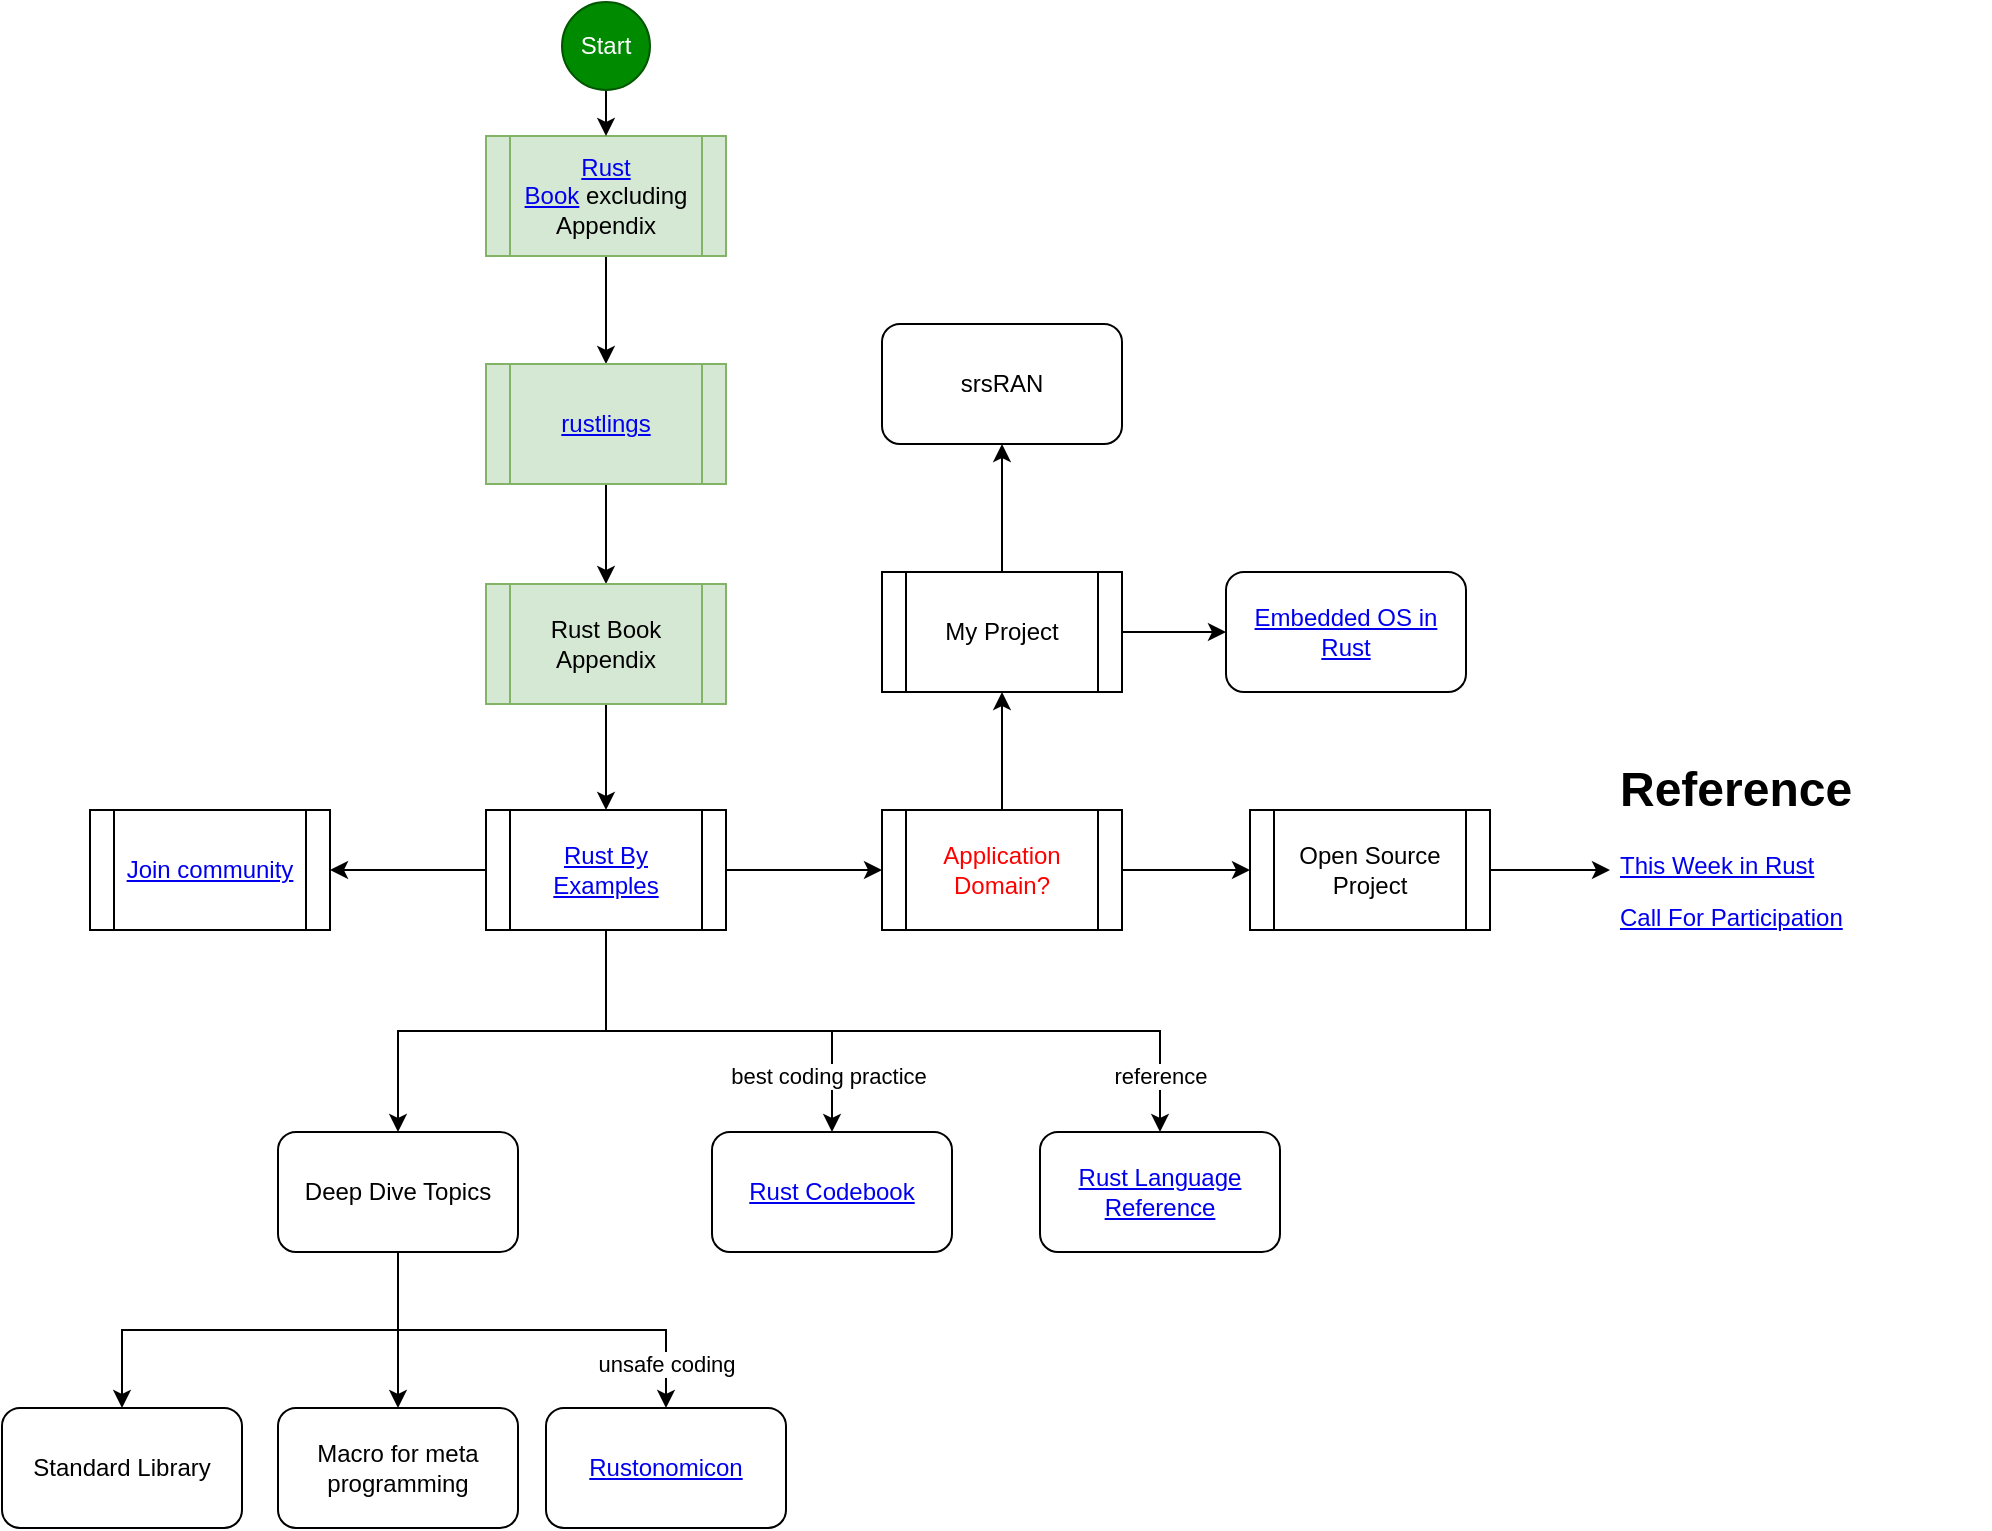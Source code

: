 <mxfile version="18.1.1" type="github">
  <diagram id="PBkYrD5w5cS4U47afEp-" name="roadmap">
    <mxGraphModel dx="1038" dy="579" grid="0" gridSize="10" guides="1" tooltips="1" connect="1" arrows="1" fold="1" page="1" pageScale="1" pageWidth="827" pageHeight="1169" math="0" shadow="0">
      <root>
        <mxCell id="0" />
        <mxCell id="1" parent="0" />
        <mxCell id="ulpQKY1A7-1UQrpSVsIB-3" value="" style="edgeStyle=orthogonalEdgeStyle;rounded=0;orthogonalLoop=1;jettySize=auto;html=1;" edge="1" parent="1" source="ulpQKY1A7-1UQrpSVsIB-1" target="ulpQKY1A7-1UQrpSVsIB-2">
          <mxGeometry relative="1" as="geometry" />
        </mxCell>
        <mxCell id="ulpQKY1A7-1UQrpSVsIB-1" value="&lt;a href=&quot;https://doc.rust-lang.org/book/&quot;&gt;Rust Book&lt;/a&gt;&amp;nbsp;excluding Appendix" style="shape=process;whiteSpace=wrap;html=1;backgroundOutline=1;fillColor=#d5e8d4;strokeColor=#82b366;" vertex="1" parent="1">
          <mxGeometry x="257" y="91" width="120" height="60" as="geometry" />
        </mxCell>
        <mxCell id="ulpQKY1A7-1UQrpSVsIB-5" value="" style="edgeStyle=orthogonalEdgeStyle;rounded=0;orthogonalLoop=1;jettySize=auto;html=1;exitX=0.5;exitY=1;exitDx=0;exitDy=0;" edge="1" parent="1" source="ulpQKY1A7-1UQrpSVsIB-6" target="ulpQKY1A7-1UQrpSVsIB-4">
          <mxGeometry relative="1" as="geometry" />
        </mxCell>
        <mxCell id="ulpQKY1A7-1UQrpSVsIB-7" value="" style="edgeStyle=orthogonalEdgeStyle;rounded=0;orthogonalLoop=1;jettySize=auto;html=1;" edge="1" parent="1" source="ulpQKY1A7-1UQrpSVsIB-2" target="ulpQKY1A7-1UQrpSVsIB-6">
          <mxGeometry relative="1" as="geometry" />
        </mxCell>
        <mxCell id="ulpQKY1A7-1UQrpSVsIB-2" value="&lt;a href=&quot;https://github.com/rust-lang/rustlings/&quot;&gt;rustlings&lt;/a&gt;" style="shape=process;whiteSpace=wrap;html=1;backgroundOutline=1;fillColor=#d5e8d4;strokeColor=#82b366;" vertex="1" parent="1">
          <mxGeometry x="257" y="205" width="120" height="60" as="geometry" />
        </mxCell>
        <mxCell id="ulpQKY1A7-1UQrpSVsIB-9" value="" style="edgeStyle=orthogonalEdgeStyle;rounded=0;orthogonalLoop=1;jettySize=auto;html=1;exitX=1;exitY=0.5;exitDx=0;exitDy=0;" edge="1" parent="1" source="ulpQKY1A7-1UQrpSVsIB-13" target="ulpQKY1A7-1UQrpSVsIB-8">
          <mxGeometry relative="1" as="geometry" />
        </mxCell>
        <mxCell id="ulpQKY1A7-1UQrpSVsIB-19" value="" style="edgeStyle=orthogonalEdgeStyle;rounded=0;orthogonalLoop=1;jettySize=auto;html=1;" edge="1" parent="1" source="ulpQKY1A7-1UQrpSVsIB-4" target="ulpQKY1A7-1UQrpSVsIB-18">
          <mxGeometry relative="1" as="geometry" />
        </mxCell>
        <mxCell id="ulpQKY1A7-1UQrpSVsIB-36" value="" style="edgeStyle=orthogonalEdgeStyle;rounded=0;orthogonalLoop=1;jettySize=auto;html=1;exitX=0.5;exitY=1;exitDx=0;exitDy=0;" edge="1" parent="1" source="ulpQKY1A7-1UQrpSVsIB-4" target="ulpQKY1A7-1UQrpSVsIB-35">
          <mxGeometry relative="1" as="geometry" />
        </mxCell>
        <mxCell id="ulpQKY1A7-1UQrpSVsIB-44" value="" style="edgeStyle=orthogonalEdgeStyle;rounded=0;orthogonalLoop=1;jettySize=auto;html=1;" edge="1" parent="1" source="ulpQKY1A7-1UQrpSVsIB-4" target="ulpQKY1A7-1UQrpSVsIB-13">
          <mxGeometry relative="1" as="geometry" />
        </mxCell>
        <mxCell id="ulpQKY1A7-1UQrpSVsIB-62" value="&lt;font color=&quot;#000000&quot;&gt;best coding practice&lt;/font&gt;" style="edgeStyle=orthogonalEdgeStyle;rounded=0;orthogonalLoop=1;jettySize=auto;html=1;entryX=0.5;entryY=0;entryDx=0;entryDy=0;fontColor=#FF0000;exitX=0.5;exitY=1;exitDx=0;exitDy=0;" edge="1" parent="1" source="ulpQKY1A7-1UQrpSVsIB-4" target="ulpQKY1A7-1UQrpSVsIB-64">
          <mxGeometry x="0.736" y="-2" relative="1" as="geometry">
            <mxPoint x="515" y="544" as="targetPoint" />
            <mxPoint as="offset" />
          </mxGeometry>
        </mxCell>
        <mxCell id="ulpQKY1A7-1UQrpSVsIB-4" value="&lt;a href=&quot;https://doc.rust-lang.org/stable/rust-by-example/&quot;&gt;Rust By Examples&lt;/a&gt;" style="shape=process;whiteSpace=wrap;html=1;backgroundOutline=1;" vertex="1" parent="1">
          <mxGeometry x="257" y="428" width="120" height="60" as="geometry" />
        </mxCell>
        <mxCell id="ulpQKY1A7-1UQrpSVsIB-6" value="Rust Book Appendix" style="shape=process;whiteSpace=wrap;html=1;backgroundOutline=1;fillColor=#d5e8d4;strokeColor=#82b366;" vertex="1" parent="1">
          <mxGeometry x="257" y="315" width="120" height="60" as="geometry" />
        </mxCell>
        <mxCell id="ulpQKY1A7-1UQrpSVsIB-11" value="" style="edgeStyle=orthogonalEdgeStyle;rounded=0;orthogonalLoop=1;jettySize=auto;html=1;exitX=0.5;exitY=0;exitDx=0;exitDy=0;" edge="1" parent="1" source="ulpQKY1A7-1UQrpSVsIB-13" target="ulpQKY1A7-1UQrpSVsIB-10">
          <mxGeometry relative="1" as="geometry" />
        </mxCell>
        <mxCell id="ulpQKY1A7-1UQrpSVsIB-53" style="edgeStyle=orthogonalEdgeStyle;rounded=0;orthogonalLoop=1;jettySize=auto;html=1;entryX=0;entryY=0.5;entryDx=0;entryDy=0;" edge="1" parent="1" source="ulpQKY1A7-1UQrpSVsIB-8" target="ulpQKY1A7-1UQrpSVsIB-52">
          <mxGeometry relative="1" as="geometry" />
        </mxCell>
        <mxCell id="ulpQKY1A7-1UQrpSVsIB-8" value="Open Source Project" style="shape=process;whiteSpace=wrap;html=1;backgroundOutline=1;" vertex="1" parent="1">
          <mxGeometry x="639" y="428" width="120" height="60" as="geometry" />
        </mxCell>
        <mxCell id="ulpQKY1A7-1UQrpSVsIB-55" value="" style="edgeStyle=orthogonalEdgeStyle;rounded=0;orthogonalLoop=1;jettySize=auto;html=1;" edge="1" parent="1" source="ulpQKY1A7-1UQrpSVsIB-10" target="ulpQKY1A7-1UQrpSVsIB-54">
          <mxGeometry relative="1" as="geometry" />
        </mxCell>
        <mxCell id="ulpQKY1A7-1UQrpSVsIB-60" value="" style="edgeStyle=orthogonalEdgeStyle;rounded=0;orthogonalLoop=1;jettySize=auto;html=1;" edge="1" parent="1" source="ulpQKY1A7-1UQrpSVsIB-10" target="ulpQKY1A7-1UQrpSVsIB-59">
          <mxGeometry relative="1" as="geometry" />
        </mxCell>
        <mxCell id="ulpQKY1A7-1UQrpSVsIB-10" value="My Project" style="shape=process;whiteSpace=wrap;html=1;backgroundOutline=1;" vertex="1" parent="1">
          <mxGeometry x="455" y="309" width="120" height="60" as="geometry" />
        </mxCell>
        <mxCell id="ulpQKY1A7-1UQrpSVsIB-66" value="reference" style="edgeStyle=orthogonalEdgeStyle;rounded=0;orthogonalLoop=1;jettySize=auto;html=1;fontColor=#000000;exitX=0.5;exitY=1;exitDx=0;exitDy=0;" edge="1" parent="1" source="ulpQKY1A7-1UQrpSVsIB-4" target="ulpQKY1A7-1UQrpSVsIB-65">
          <mxGeometry x="0.852" relative="1" as="geometry">
            <mxPoint as="offset" />
          </mxGeometry>
        </mxCell>
        <mxCell id="ulpQKY1A7-1UQrpSVsIB-13" value="&lt;font color=&quot;#ff0000&quot;&gt;Application Domain?&lt;/font&gt;" style="shape=process;whiteSpace=wrap;html=1;backgroundOutline=1;" vertex="1" parent="1">
          <mxGeometry x="455" y="428" width="120" height="60" as="geometry" />
        </mxCell>
        <mxCell id="ulpQKY1A7-1UQrpSVsIB-18" value="&lt;a href=&quot;https://www.rust-lang.org/community&quot;&gt;Join community&lt;/a&gt;" style="shape=process;whiteSpace=wrap;html=1;backgroundOutline=1;" vertex="1" parent="1">
          <mxGeometry x="59" y="428" width="120" height="60" as="geometry" />
        </mxCell>
        <mxCell id="ulpQKY1A7-1UQrpSVsIB-23" value="" style="edgeStyle=orthogonalEdgeStyle;rounded=0;orthogonalLoop=1;jettySize=auto;html=1;" edge="1" parent="1" source="ulpQKY1A7-1UQrpSVsIB-22" target="ulpQKY1A7-1UQrpSVsIB-1">
          <mxGeometry relative="1" as="geometry" />
        </mxCell>
        <mxCell id="ulpQKY1A7-1UQrpSVsIB-22" value="Start" style="ellipse;whiteSpace=wrap;html=1;aspect=fixed;fillColor=#008a00;strokeColor=#005700;fontColor=#ffffff;" vertex="1" parent="1">
          <mxGeometry x="295" y="24" width="44" height="44" as="geometry" />
        </mxCell>
        <mxCell id="ulpQKY1A7-1UQrpSVsIB-39" value="" style="edgeStyle=orthogonalEdgeStyle;rounded=0;orthogonalLoop=1;jettySize=auto;html=1;exitX=0.5;exitY=1;exitDx=0;exitDy=0;" edge="1" parent="1" source="ulpQKY1A7-1UQrpSVsIB-35" target="ulpQKY1A7-1UQrpSVsIB-38">
          <mxGeometry relative="1" as="geometry" />
        </mxCell>
        <mxCell id="ulpQKY1A7-1UQrpSVsIB-41" value="" style="edgeStyle=orthogonalEdgeStyle;rounded=0;orthogonalLoop=1;jettySize=auto;html=1;" edge="1" parent="1" source="ulpQKY1A7-1UQrpSVsIB-35" target="ulpQKY1A7-1UQrpSVsIB-40">
          <mxGeometry relative="1" as="geometry" />
        </mxCell>
        <mxCell id="ulpQKY1A7-1UQrpSVsIB-43" value="unsafe coding" style="edgeStyle=orthogonalEdgeStyle;rounded=0;orthogonalLoop=1;jettySize=auto;html=1;exitX=0.5;exitY=1;exitDx=0;exitDy=0;" edge="1" parent="1" source="ulpQKY1A7-1UQrpSVsIB-35" target="ulpQKY1A7-1UQrpSVsIB-42">
          <mxGeometry x="0.792" relative="1" as="geometry">
            <mxPoint as="offset" />
          </mxGeometry>
        </mxCell>
        <mxCell id="ulpQKY1A7-1UQrpSVsIB-35" value="Deep Dive Topics" style="rounded=1;whiteSpace=wrap;html=1;" vertex="1" parent="1">
          <mxGeometry x="153" y="589" width="120" height="60" as="geometry" />
        </mxCell>
        <mxCell id="ulpQKY1A7-1UQrpSVsIB-38" value="Standard Library" style="rounded=1;whiteSpace=wrap;html=1;" vertex="1" parent="1">
          <mxGeometry x="15" y="727" width="120" height="60" as="geometry" />
        </mxCell>
        <mxCell id="ulpQKY1A7-1UQrpSVsIB-40" value="Macro for meta programming" style="rounded=1;whiteSpace=wrap;html=1;" vertex="1" parent="1">
          <mxGeometry x="153" y="727" width="120" height="60" as="geometry" />
        </mxCell>
        <mxCell id="ulpQKY1A7-1UQrpSVsIB-42" value="&lt;a style=&quot;&quot; href=&quot;https://doc.rust-lang.org/nomicon/&quot;&gt;Rustonomicon&lt;/a&gt;" style="whiteSpace=wrap;html=1;rounded=1;" vertex="1" parent="1">
          <mxGeometry x="287" y="727" width="120" height="60" as="geometry" />
        </mxCell>
        <mxCell id="ulpQKY1A7-1UQrpSVsIB-52" value="&lt;h1&gt;Reference&lt;/h1&gt;&lt;p&gt;&lt;a href=&quot;https://this-week-in-rust.org/&quot;&gt;This Week in Rust&lt;/a&gt;&lt;/p&gt;&lt;p&gt;&lt;a href=&quot;https://users.rust-lang.org/t/twir-call-for-participation/4821&quot;&gt;Call For Participation&lt;/a&gt;&lt;/p&gt;" style="text;html=1;strokeColor=none;fillColor=none;spacing=5;spacingTop=-20;whiteSpace=wrap;overflow=hidden;rounded=0;" vertex="1" parent="1">
          <mxGeometry x="819" y="398" width="190" height="120" as="geometry" />
        </mxCell>
        <mxCell id="ulpQKY1A7-1UQrpSVsIB-54" value="srsRAN" style="rounded=1;whiteSpace=wrap;html=1;" vertex="1" parent="1">
          <mxGeometry x="455" y="185" width="120" height="60" as="geometry" />
        </mxCell>
        <mxCell id="ulpQKY1A7-1UQrpSVsIB-59" value="&lt;a href=&quot;https://github.com/rust-embedded/rust-raspberrypi-OS-tutorials&quot;&gt;Embedded OS in Rust&lt;/a&gt;" style="rounded=1;whiteSpace=wrap;html=1;" vertex="1" parent="1">
          <mxGeometry x="627" y="309" width="120" height="60" as="geometry" />
        </mxCell>
        <mxCell id="ulpQKY1A7-1UQrpSVsIB-64" value="&lt;a href=&quot;https://rust-lang-nursery.github.io/rust-cookbook/&quot;&gt;Rust Codebook&lt;/a&gt;" style="rounded=1;whiteSpace=wrap;html=1;" vertex="1" parent="1">
          <mxGeometry x="370" y="589" width="120" height="60" as="geometry" />
        </mxCell>
        <mxCell id="ulpQKY1A7-1UQrpSVsIB-65" value="&lt;a href=&quot;https://doc.rust-lang.org/stable/reference/&quot;&gt;Rust Language Reference&lt;/a&gt;" style="rounded=1;whiteSpace=wrap;html=1;" vertex="1" parent="1">
          <mxGeometry x="534" y="589" width="120" height="60" as="geometry" />
        </mxCell>
      </root>
    </mxGraphModel>
  </diagram>
</mxfile>
